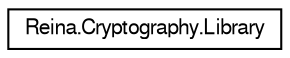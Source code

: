 digraph "Graphical Class Hierarchy"
{
 // LATEX_PDF_SIZE
  edge [fontname="FreeSans",fontsize="10",labelfontname="FreeSans",labelfontsize="10"];
  node [fontname="FreeSans",fontsize="10",shape=record];
  rankdir="LR";
  Node0 [label="Reina.Cryptography.Library",height=0.2,width=0.4,color="black", fillcolor="white", style="filled",URL="$class_reina_1_1_cryptography_1_1_library.html",tooltip="Provides core functionality for encryption and decryption of data, interfacing with Azure Key Vault f..."];
}
